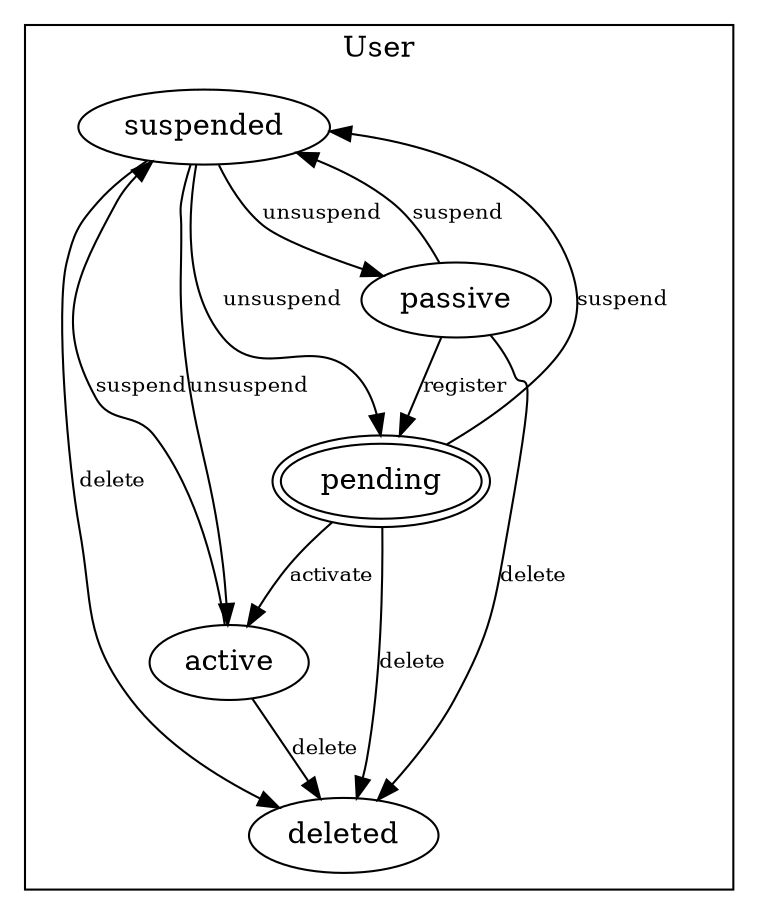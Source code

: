 digraph models_diagram {
	graph[overlap=false, splines=true]
subgraph cluster_user {
	label = "User"
	user_suspended [label=suspended ];
  user_deleted [label=deleted ];
  user_active [label=active ];
  user_pending [label=pending , peripheries = 2];
  user_passive [label=passive ];}	"user_passive" -> "user_pending" [label="register", fontsize=10]
	"user_pending" -> "user_active" [label="activate", fontsize=10]
	"user_passive" -> "user_deleted" [label="delete", fontsize=10]
	"user_pending" -> "user_deleted" [label="delete", fontsize=10]
	"user_active" -> "user_deleted" [label="delete", fontsize=10]
	"user_suspended" -> "user_deleted" [label="delete", fontsize=10]
	"user_passive" -> "user_suspended" [label="suspend", fontsize=10]
	"user_pending" -> "user_suspended" [label="suspend", fontsize=10]
	"user_active" -> "user_suspended" [label="suspend", fontsize=10]
	"user_suspended" -> "user_active" [label="unsuspend", fontsize=10]
	"user_suspended" -> "user_pending" [label="unsuspend", fontsize=10]
	"user_suspended" -> "user_passive" [label="unsuspend", fontsize=10]
}
